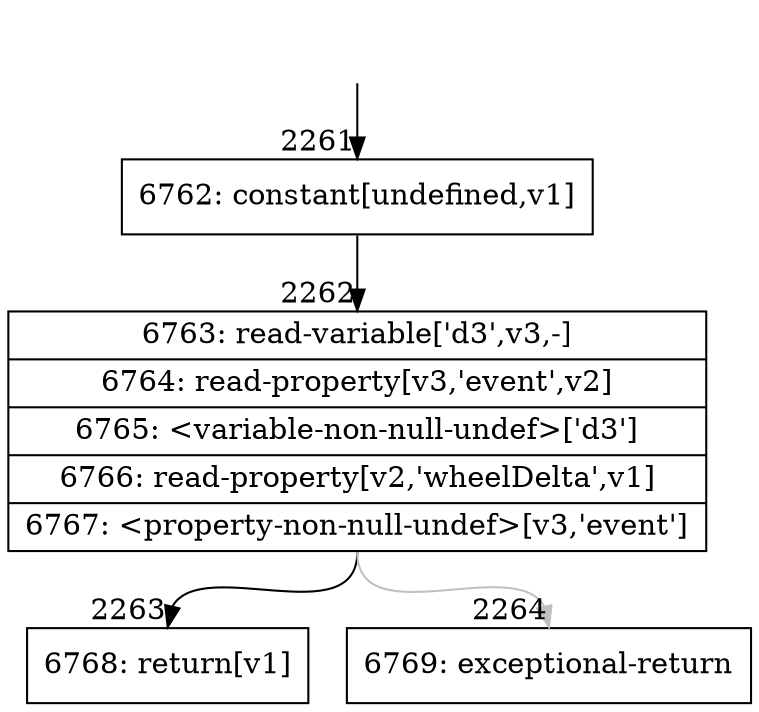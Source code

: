 digraph {
rankdir="TD"
BB_entry218[shape=none,label=""];
BB_entry218 -> BB2261 [tailport=s, headport=n, headlabel="    2261"]
BB2261 [shape=record label="{6762: constant[undefined,v1]}" ] 
BB2261 -> BB2262 [tailport=s, headport=n, headlabel="      2262"]
BB2262 [shape=record label="{6763: read-variable['d3',v3,-]|6764: read-property[v3,'event',v2]|6765: \<variable-non-null-undef\>['d3']|6766: read-property[v2,'wheelDelta',v1]|6767: \<property-non-null-undef\>[v3,'event']}" ] 
BB2262 -> BB2263 [tailport=s, headport=n, headlabel="      2263"]
BB2262 -> BB2264 [tailport=s, headport=n, color=gray, headlabel="      2264"]
BB2263 [shape=record label="{6768: return[v1]}" ] 
BB2264 [shape=record label="{6769: exceptional-return}" ] 
//#$~ 1311
}

